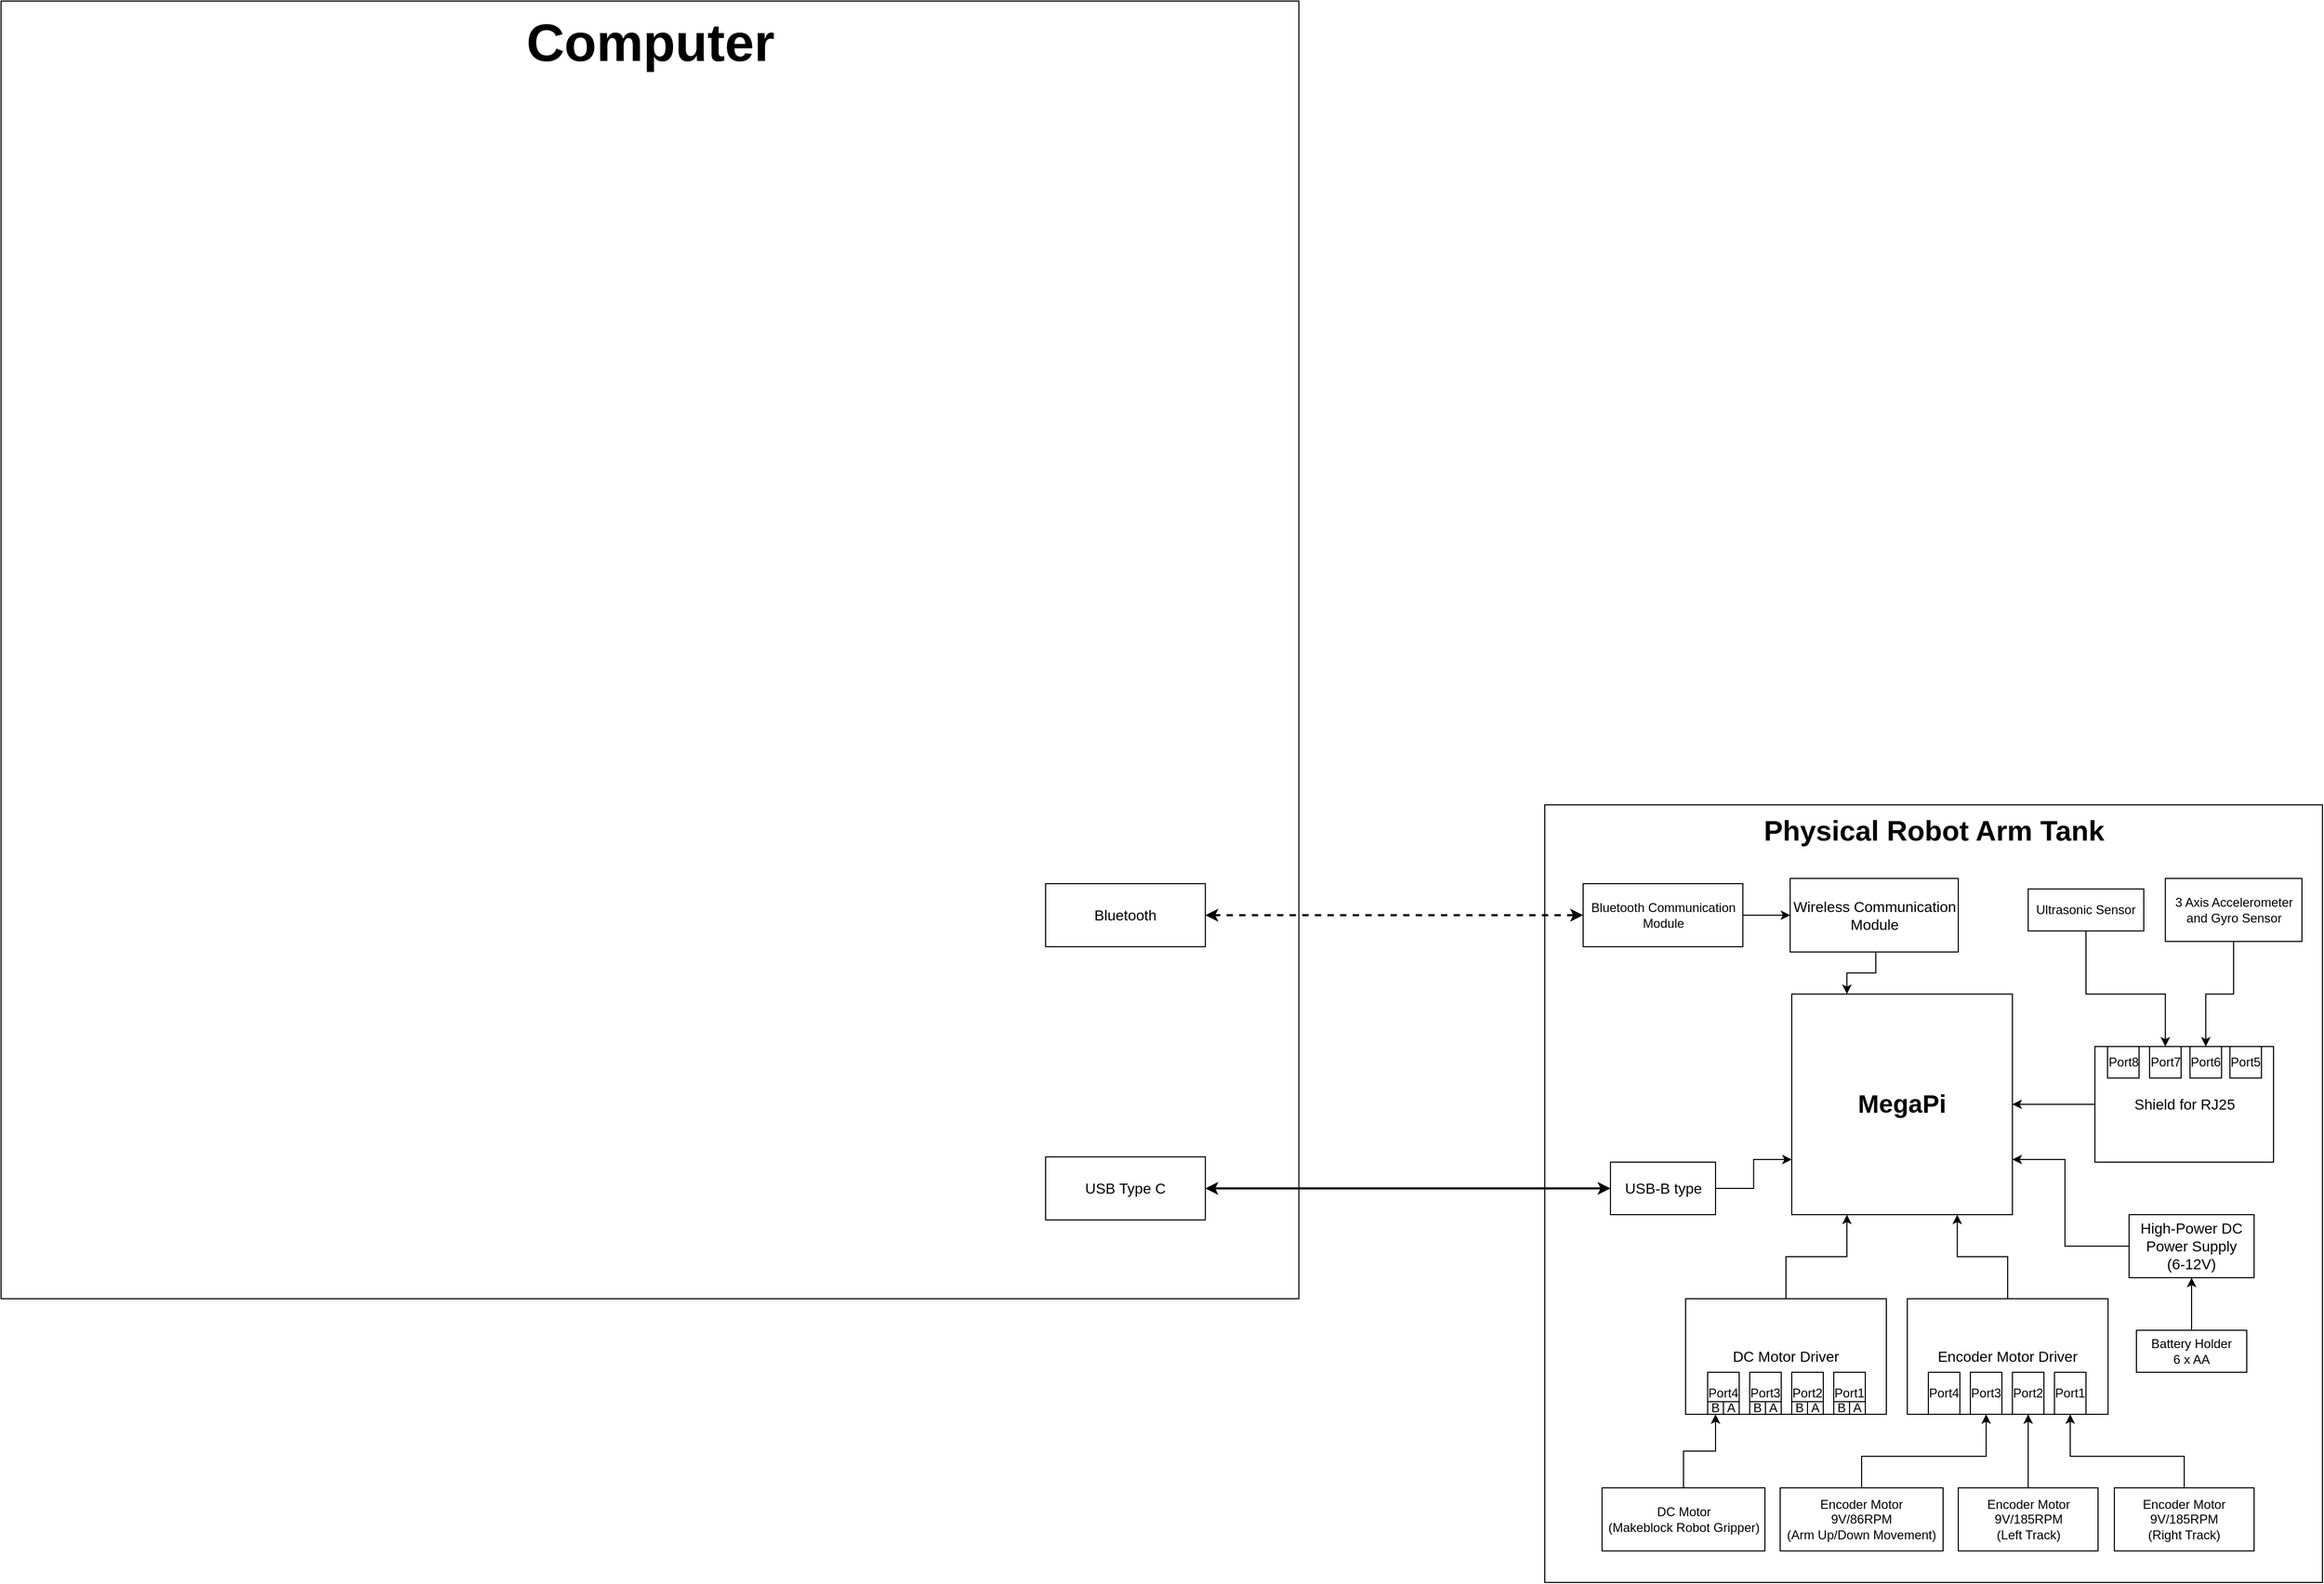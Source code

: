 <mxfile version="12.3.3" type="device" pages="1"><diagram id="ZtkuPc8oIdVvpGQawi5z" name="Page-1"><mxGraphModel dx="9685" dy="5185" grid="1" gridSize="10" guides="1" tooltips="1" connect="1" arrows="1" fold="1" page="1" pageScale="1" pageWidth="850" pageHeight="1100" math="0" shadow="0"><root><mxCell id="0"/><mxCell id="1" parent="0"/><mxCell id="pM2XGTTBJihwnkNe8BIH-6" value="" style="whiteSpace=wrap;html=1;aspect=fixed;" vertex="1" parent="1"><mxGeometry x="425" y="120" width="740" height="740" as="geometry"/></mxCell><mxCell id="pM2XGTTBJihwnkNe8BIH-5" value="&lt;font style=&quot;font-size: 24px&quot;&gt;MegaPi&lt;/font&gt;" style="whiteSpace=wrap;html=1;align=center;fontStyle=1;fontSize=14;" vertex="1" parent="1"><mxGeometry x="660" y="300" width="210" height="210" as="geometry"/></mxCell><mxCell id="pM2XGTTBJihwnkNe8BIH-67" style="edgeStyle=orthogonalEdgeStyle;rounded=0;orthogonalLoop=1;jettySize=auto;html=1;entryX=0.5;entryY=0;entryDx=0;entryDy=0;fontSize=27;" edge="1" parent="1" source="pM2XGTTBJihwnkNe8BIH-7" target="pM2XGTTBJihwnkNe8BIH-63"><mxGeometry relative="1" as="geometry"><Array as="points"><mxPoint x="1081" y="300"/><mxPoint x="1054" y="300"/></Array></mxGeometry></mxCell><mxCell id="pM2XGTTBJihwnkNe8BIH-7" value="3 Axis Accelerometer and Gyro Sensor" style="whiteSpace=wrap;html=1;align=center;" vertex="1" parent="1"><mxGeometry x="1015.5" y="190" width="130" height="60" as="geometry"/></mxCell><mxCell id="pM2XGTTBJihwnkNe8BIH-8" value="Physical Robot Arm Tank" style="text;html=1;strokeColor=none;fillColor=none;align=center;verticalAlign=middle;whiteSpace=wrap;rounded=0;fontSize=27;fontStyle=1" vertex="1" parent="1"><mxGeometry x="621.5" y="120" width="347" height="50" as="geometry"/></mxCell><mxCell id="pM2XGTTBJihwnkNe8BIH-66" style="edgeStyle=orthogonalEdgeStyle;rounded=0;orthogonalLoop=1;jettySize=auto;html=1;entryX=0.5;entryY=0;entryDx=0;entryDy=0;fontSize=27;" edge="1" parent="1" source="pM2XGTTBJihwnkNe8BIH-15" target="pM2XGTTBJihwnkNe8BIH-64"><mxGeometry relative="1" as="geometry"><Array as="points"><mxPoint x="940" y="300"/><mxPoint x="1016" y="300"/></Array></mxGeometry></mxCell><mxCell id="pM2XGTTBJihwnkNe8BIH-15" value="&lt;font style=&quot;font-size: 12px;&quot;&gt;Ultrasonic Sensor&lt;/font&gt;" style="whiteSpace=wrap;html=1;align=center;fontSize=12;" vertex="1" parent="1"><mxGeometry x="885" y="200" width="110" height="40" as="geometry"/></mxCell><mxCell id="pM2XGTTBJihwnkNe8BIH-33" style="edgeStyle=orthogonalEdgeStyle;rounded=0;orthogonalLoop=1;jettySize=auto;html=1;entryX=0.5;entryY=1;entryDx=0;entryDy=0;fontSize=12;" edge="1" parent="1" source="pM2XGTTBJihwnkNe8BIH-16" target="pM2XGTTBJihwnkNe8BIH-28"><mxGeometry relative="1" as="geometry"/></mxCell><mxCell id="pM2XGTTBJihwnkNe8BIH-16" value="Encoder Motor 9V/185RPM&lt;br&gt;(Left Track)" style="whiteSpace=wrap;html=1;align=center;fontSize=12;" vertex="1" parent="1"><mxGeometry x="818.5" y="770" width="133" height="60" as="geometry"/></mxCell><mxCell id="pM2XGTTBJihwnkNe8BIH-31" style="edgeStyle=orthogonalEdgeStyle;rounded=0;orthogonalLoop=1;jettySize=auto;html=1;fontSize=12;" edge="1" parent="1" source="pM2XGTTBJihwnkNe8BIH-17" target="pM2XGTTBJihwnkNe8BIH-27"><mxGeometry relative="1" as="geometry"><Array as="points"><mxPoint x="1034" y="740"/><mxPoint x="925" y="740"/></Array></mxGeometry></mxCell><mxCell id="pM2XGTTBJihwnkNe8BIH-17" value="Encoder Motor 9V/185RPM&lt;br&gt;(Right Track)" style="whiteSpace=wrap;html=1;align=center;fontSize=12;" vertex="1" parent="1"><mxGeometry x="967" y="770" width="133" height="60" as="geometry"/></mxCell><mxCell id="pM2XGTTBJihwnkNe8BIH-32" style="edgeStyle=orthogonalEdgeStyle;rounded=0;orthogonalLoop=1;jettySize=auto;html=1;entryX=0.5;entryY=1;entryDx=0;entryDy=0;fontSize=12;" edge="1" parent="1" source="pM2XGTTBJihwnkNe8BIH-18" target="pM2XGTTBJihwnkNe8BIH-29"><mxGeometry relative="1" as="geometry"><Array as="points"><mxPoint x="727" y="740"/><mxPoint x="845" y="740"/></Array></mxGeometry></mxCell><mxCell id="pM2XGTTBJihwnkNe8BIH-18" value="Encoder Motor &lt;br&gt;9V/86RPM&lt;br&gt;(Arm Up/Down Movement)" style="whiteSpace=wrap;html=1;align=center;fontSize=12;" vertex="1" parent="1"><mxGeometry x="649" y="770" width="155" height="60" as="geometry"/></mxCell><mxCell id="pM2XGTTBJihwnkNe8BIH-69" style="edgeStyle=orthogonalEdgeStyle;rounded=0;orthogonalLoop=1;jettySize=auto;html=1;entryX=0.75;entryY=1;entryDx=0;entryDy=0;fontSize=27;" edge="1" parent="1" source="pM2XGTTBJihwnkNe8BIH-22" target="pM2XGTTBJihwnkNe8BIH-5"><mxGeometry relative="1" as="geometry"/></mxCell><mxCell id="pM2XGTTBJihwnkNe8BIH-22" value="Encoder Motor Driver" style="whiteSpace=wrap;html=1;align=center;fontSize=14;" vertex="1" parent="1"><mxGeometry x="770" y="590" width="191" height="110" as="geometry"/></mxCell><mxCell id="pM2XGTTBJihwnkNe8BIH-58" style="edgeStyle=orthogonalEdgeStyle;rounded=0;orthogonalLoop=1;jettySize=auto;html=1;entryX=0.5;entryY=1;entryDx=0;entryDy=0;fontSize=14;" edge="1" parent="1" source="pM2XGTTBJihwnkNe8BIH-26" target="pM2XGTTBJihwnkNe8BIH-57"><mxGeometry relative="1" as="geometry"/></mxCell><mxCell id="pM2XGTTBJihwnkNe8BIH-26" value="Battery Holder &lt;br style=&quot;font-size: 12px;&quot;&gt;6 x AA" style="whiteSpace=wrap;html=1;align=center;fontSize=12;" vertex="1" parent="1"><mxGeometry x="988" y="620" width="105" height="40" as="geometry"/></mxCell><mxCell id="pM2XGTTBJihwnkNe8BIH-27" value="Port1" style="whiteSpace=wrap;html=1;align=center;fontSize=12;" vertex="1" parent="1"><mxGeometry x="910" y="660" width="30" height="40" as="geometry"/></mxCell><mxCell id="pM2XGTTBJihwnkNe8BIH-28" value="Port2" style="whiteSpace=wrap;html=1;align=center;fontSize=12;" vertex="1" parent="1"><mxGeometry x="870" y="660" width="30" height="40" as="geometry"/></mxCell><mxCell id="pM2XGTTBJihwnkNe8BIH-29" value="Port3" style="whiteSpace=wrap;html=1;align=center;fontSize=12;" vertex="1" parent="1"><mxGeometry x="830" y="660" width="30" height="40" as="geometry"/></mxCell><mxCell id="pM2XGTTBJihwnkNe8BIH-30" value="Port4" style="whiteSpace=wrap;html=1;align=center;fontSize=12;" vertex="1" parent="1"><mxGeometry x="790" y="660" width="30" height="40" as="geometry"/></mxCell><mxCell id="pM2XGTTBJihwnkNe8BIH-68" style="edgeStyle=orthogonalEdgeStyle;rounded=0;orthogonalLoop=1;jettySize=auto;html=1;entryX=0.25;entryY=1;entryDx=0;entryDy=0;fontSize=27;" edge="1" parent="1" source="pM2XGTTBJihwnkNe8BIH-34" target="pM2XGTTBJihwnkNe8BIH-5"><mxGeometry relative="1" as="geometry"/></mxCell><mxCell id="pM2XGTTBJihwnkNe8BIH-34" value="DC Motor Driver" style="whiteSpace=wrap;html=1;align=center;fontSize=14;" vertex="1" parent="1"><mxGeometry x="559" y="590" width="191" height="110" as="geometry"/></mxCell><mxCell id="pM2XGTTBJihwnkNe8BIH-56" style="edgeStyle=orthogonalEdgeStyle;rounded=0;orthogonalLoop=1;jettySize=auto;html=1;entryX=0.5;entryY=1;entryDx=0;entryDy=0;fontSize=14;" edge="1" parent="1" source="pM2XGTTBJihwnkNe8BIH-35" target="pM2XGTTBJihwnkNe8BIH-51"><mxGeometry relative="1" as="geometry"/></mxCell><mxCell id="pM2XGTTBJihwnkNe8BIH-35" value="DC Motor &lt;br&gt;(Makeblock Robot Gripper)" style="whiteSpace=wrap;html=1;align=center;fontSize=12;" vertex="1" parent="1"><mxGeometry x="479.5" y="770" width="155" height="60" as="geometry"/></mxCell><mxCell id="pM2XGTTBJihwnkNe8BIH-36" value="Port1" style="whiteSpace=wrap;html=1;align=center;fontSize=12;" vertex="1" parent="1"><mxGeometry x="700" y="660" width="30" height="40" as="geometry"/></mxCell><mxCell id="pM2XGTTBJihwnkNe8BIH-37" value="Port2" style="whiteSpace=wrap;html=1;align=center;fontSize=12;" vertex="1" parent="1"><mxGeometry x="660" y="660" width="30" height="40" as="geometry"/></mxCell><mxCell id="pM2XGTTBJihwnkNe8BIH-38" value="Port3" style="whiteSpace=wrap;html=1;align=center;fontSize=12;" vertex="1" parent="1"><mxGeometry x="620" y="660" width="30" height="40" as="geometry"/></mxCell><mxCell id="pM2XGTTBJihwnkNe8BIH-39" value="Port4" style="whiteSpace=wrap;html=1;align=center;fontSize=12;" vertex="1" parent="1"><mxGeometry x="580" y="660" width="30" height="40" as="geometry"/></mxCell><mxCell id="pM2XGTTBJihwnkNe8BIH-43" value="A" style="whiteSpace=wrap;html=1;align=center;fontSize=12;" vertex="1" parent="1"><mxGeometry x="635" y="688" width="15" height="12" as="geometry"/></mxCell><mxCell id="pM2XGTTBJihwnkNe8BIH-49" value="B" style="whiteSpace=wrap;html=1;align=center;fontSize=12;" vertex="1" parent="1"><mxGeometry x="620" y="688" width="15" height="12" as="geometry"/></mxCell><mxCell id="pM2XGTTBJihwnkNe8BIH-50" value="A" style="whiteSpace=wrap;html=1;align=center;fontSize=12;" vertex="1" parent="1"><mxGeometry x="595" y="688" width="15" height="12" as="geometry"/></mxCell><mxCell id="pM2XGTTBJihwnkNe8BIH-51" value="B" style="whiteSpace=wrap;html=1;align=center;fontSize=12;" vertex="1" parent="1"><mxGeometry x="580" y="688" width="15" height="12" as="geometry"/></mxCell><mxCell id="pM2XGTTBJihwnkNe8BIH-52" value="A" style="whiteSpace=wrap;html=1;align=center;fontSize=12;" vertex="1" parent="1"><mxGeometry x="675" y="688" width="15" height="12" as="geometry"/></mxCell><mxCell id="pM2XGTTBJihwnkNe8BIH-53" value="B" style="whiteSpace=wrap;html=1;align=center;fontSize=12;" vertex="1" parent="1"><mxGeometry x="660" y="688" width="15" height="12" as="geometry"/></mxCell><mxCell id="pM2XGTTBJihwnkNe8BIH-54" value="A" style="whiteSpace=wrap;html=1;align=center;fontSize=12;" vertex="1" parent="1"><mxGeometry x="715" y="688" width="15" height="12" as="geometry"/></mxCell><mxCell id="pM2XGTTBJihwnkNe8BIH-55" value="B" style="whiteSpace=wrap;html=1;align=center;fontSize=12;" vertex="1" parent="1"><mxGeometry x="700" y="688" width="15" height="12" as="geometry"/></mxCell><mxCell id="pM2XGTTBJihwnkNe8BIH-70" style="edgeStyle=orthogonalEdgeStyle;rounded=0;orthogonalLoop=1;jettySize=auto;html=1;entryX=1;entryY=0.75;entryDx=0;entryDy=0;fontSize=27;" edge="1" parent="1" source="pM2XGTTBJihwnkNe8BIH-57" target="pM2XGTTBJihwnkNe8BIH-5"><mxGeometry relative="1" as="geometry"><Array as="points"><mxPoint x="920" y="540"/><mxPoint x="920" y="458"/></Array></mxGeometry></mxCell><mxCell id="pM2XGTTBJihwnkNe8BIH-57" value="High-Power DC&lt;br&gt;Power Supply &lt;br&gt;(6-12V)" style="whiteSpace=wrap;html=1;align=center;fontSize=14;" vertex="1" parent="1"><mxGeometry x="981" y="510" width="119" height="60" as="geometry"/></mxCell><mxCell id="pM2XGTTBJihwnkNe8BIH-71" style="edgeStyle=orthogonalEdgeStyle;rounded=0;orthogonalLoop=1;jettySize=auto;html=1;entryX=1;entryY=0.5;entryDx=0;entryDy=0;fontSize=27;" edge="1" parent="1" source="pM2XGTTBJihwnkNe8BIH-59" target="pM2XGTTBJihwnkNe8BIH-5"><mxGeometry relative="1" as="geometry"/></mxCell><mxCell id="pM2XGTTBJihwnkNe8BIH-59" value="Shield for RJ25" style="whiteSpace=wrap;html=1;align=center;fontSize=14;" vertex="1" parent="1"><mxGeometry x="948.5" y="350" width="170" height="110" as="geometry"/></mxCell><mxCell id="pM2XGTTBJihwnkNe8BIH-61" value="Port5" style="whiteSpace=wrap;html=1;align=center;fontSize=12;" vertex="1" parent="1"><mxGeometry x="1077" y="350" width="30" height="30" as="geometry"/></mxCell><mxCell id="pM2XGTTBJihwnkNe8BIH-63" value="Port6" style="whiteSpace=wrap;html=1;align=center;fontSize=12;" vertex="1" parent="1"><mxGeometry x="1039" y="350" width="30" height="30" as="geometry"/></mxCell><mxCell id="pM2XGTTBJihwnkNe8BIH-64" value="Port7" style="whiteSpace=wrap;html=1;align=center;fontSize=12;" vertex="1" parent="1"><mxGeometry x="1000.5" y="350" width="30" height="30" as="geometry"/></mxCell><mxCell id="pM2XGTTBJihwnkNe8BIH-65" value="Port8" style="whiteSpace=wrap;html=1;align=center;fontSize=12;" vertex="1" parent="1"><mxGeometry x="960.5" y="350" width="30" height="30" as="geometry"/></mxCell><mxCell id="pM2XGTTBJihwnkNe8BIH-75" style="edgeStyle=orthogonalEdgeStyle;rounded=0;orthogonalLoop=1;jettySize=auto;html=1;entryX=0;entryY=0.75;entryDx=0;entryDy=0;fontSize=27;" edge="1" parent="1" source="pM2XGTTBJihwnkNe8BIH-73" target="pM2XGTTBJihwnkNe8BIH-5"><mxGeometry relative="1" as="geometry"/></mxCell><mxCell id="pM2XGTTBJihwnkNe8BIH-73" value="USB-B type" style="whiteSpace=wrap;html=1;align=center;fontSize=14;" vertex="1" parent="1"><mxGeometry x="487.5" y="460" width="100" height="50" as="geometry"/></mxCell><mxCell id="pM2XGTTBJihwnkNe8BIH-76" style="edgeStyle=orthogonalEdgeStyle;rounded=0;orthogonalLoop=1;jettySize=auto;html=1;entryX=0.25;entryY=0;entryDx=0;entryDy=0;fontSize=27;" edge="1" parent="1" source="pM2XGTTBJihwnkNe8BIH-74" target="pM2XGTTBJihwnkNe8BIH-5"><mxGeometry relative="1" as="geometry"><Array as="points"><mxPoint x="740" y="280"/><mxPoint x="712" y="280"/></Array></mxGeometry></mxCell><mxCell id="pM2XGTTBJihwnkNe8BIH-74" value="Wireless Communication Module" style="whiteSpace=wrap;html=1;align=center;fontSize=14;" vertex="1" parent="1"><mxGeometry x="658.5" y="190" width="160" height="70" as="geometry"/></mxCell><mxCell id="pM2XGTTBJihwnkNe8BIH-78" style="edgeStyle=orthogonalEdgeStyle;rounded=0;orthogonalLoop=1;jettySize=auto;html=1;entryX=0;entryY=0.5;entryDx=0;entryDy=0;fontSize=12;" edge="1" parent="1" source="pM2XGTTBJihwnkNe8BIH-77" target="pM2XGTTBJihwnkNe8BIH-74"><mxGeometry relative="1" as="geometry"/></mxCell><mxCell id="pM2XGTTBJihwnkNe8BIH-77" value="Bluetooth Communication Module" style="whiteSpace=wrap;html=1;align=center;fontSize=12;" vertex="1" parent="1"><mxGeometry x="461.5" y="195" width="152" height="60" as="geometry"/></mxCell><mxCell id="pM2XGTTBJihwnkNe8BIH-79" value="" style="whiteSpace=wrap;html=1;aspect=fixed;" vertex="1" parent="1"><mxGeometry x="-1044" y="-645" width="1235" height="1235" as="geometry"/></mxCell><mxCell id="pM2XGTTBJihwnkNe8BIH-80" value="Computer" style="text;html=1;strokeColor=none;fillColor=none;align=center;verticalAlign=middle;whiteSpace=wrap;rounded=0;fontSize=50;fontStyle=1" vertex="1" parent="1"><mxGeometry x="-706.5" y="-645" width="560" height="78" as="geometry"/></mxCell><mxCell id="pM2XGTTBJihwnkNe8BIH-91" style="edgeStyle=none;rounded=0;comic=0;jumpStyle=none;orthogonalLoop=1;jettySize=auto;html=1;entryX=0;entryY=0.5;entryDx=0;entryDy=0;shadow=0;startArrow=classic;startFill=1;strokeColor=#000000;strokeWidth=2;fontSize=14;dashed=1;" edge="1" parent="1" source="pM2XGTTBJihwnkNe8BIH-81" target="pM2XGTTBJihwnkNe8BIH-77"><mxGeometry relative="1" as="geometry"/></mxCell><mxCell id="pM2XGTTBJihwnkNe8BIH-81" value="Bluetooth" style="whiteSpace=wrap;html=1;align=center;fontSize=14;" vertex="1" parent="1"><mxGeometry x="-50" y="195" width="152" height="60" as="geometry"/></mxCell><mxCell id="pM2XGTTBJihwnkNe8BIH-86" style="rounded=0;orthogonalLoop=1;jettySize=auto;html=1;entryX=0;entryY=0.5;entryDx=0;entryDy=0;fontSize=14;strokeColor=#000000;strokeWidth=2;elbow=vertical;shadow=0;comic=0;jumpStyle=none;startArrow=classic;startFill=1;" edge="1" parent="1" source="pM2XGTTBJihwnkNe8BIH-83" target="pM2XGTTBJihwnkNe8BIH-73"><mxGeometry relative="1" as="geometry"/></mxCell><mxCell id="pM2XGTTBJihwnkNe8BIH-83" value="USB Type C" style="whiteSpace=wrap;html=1;align=center;fontSize=14;" vertex="1" parent="1"><mxGeometry x="-50" y="455" width="152" height="60" as="geometry"/></mxCell></root></mxGraphModel></diagram></mxfile>